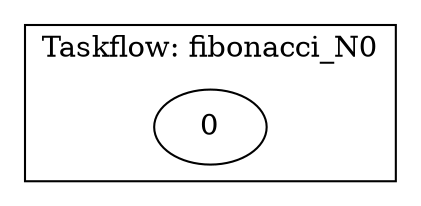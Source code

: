 digraph Taskflow {
subgraph cluster_p0x7ff7b473a1c8 {
label="Taskflow: fibonacci_N0";
p0x7f7a2b1659e0[label="0" ];
}
}
